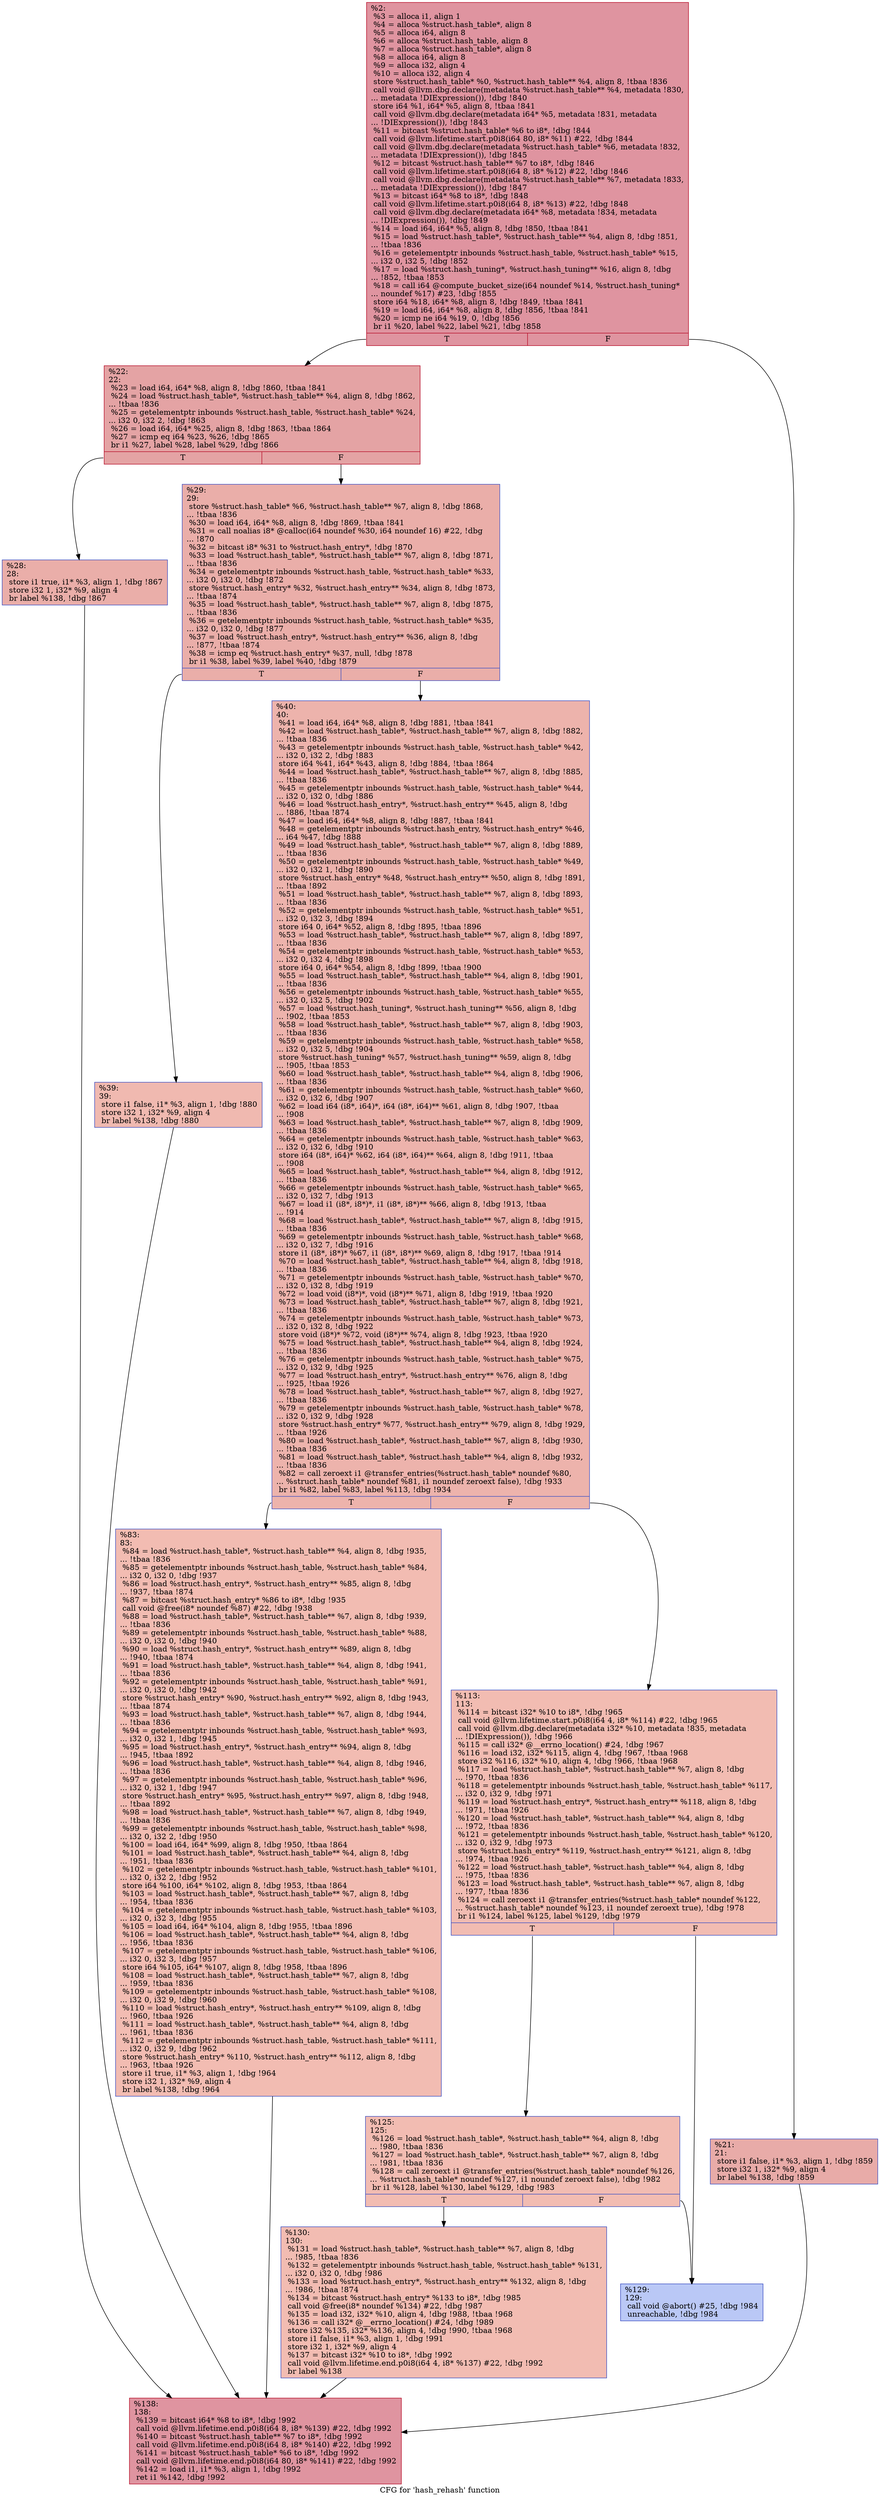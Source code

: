 digraph "CFG for 'hash_rehash' function" {
	label="CFG for 'hash_rehash' function";

	Node0x1ad2be0 [shape=record,color="#b70d28ff", style=filled, fillcolor="#b70d2870",label="{%2:\l  %3 = alloca i1, align 1\l  %4 = alloca %struct.hash_table*, align 8\l  %5 = alloca i64, align 8\l  %6 = alloca %struct.hash_table, align 8\l  %7 = alloca %struct.hash_table*, align 8\l  %8 = alloca i64, align 8\l  %9 = alloca i32, align 4\l  %10 = alloca i32, align 4\l  store %struct.hash_table* %0, %struct.hash_table** %4, align 8, !tbaa !836\l  call void @llvm.dbg.declare(metadata %struct.hash_table** %4, metadata !830,\l... metadata !DIExpression()), !dbg !840\l  store i64 %1, i64* %5, align 8, !tbaa !841\l  call void @llvm.dbg.declare(metadata i64* %5, metadata !831, metadata\l... !DIExpression()), !dbg !843\l  %11 = bitcast %struct.hash_table* %6 to i8*, !dbg !844\l  call void @llvm.lifetime.start.p0i8(i64 80, i8* %11) #22, !dbg !844\l  call void @llvm.dbg.declare(metadata %struct.hash_table* %6, metadata !832,\l... metadata !DIExpression()), !dbg !845\l  %12 = bitcast %struct.hash_table** %7 to i8*, !dbg !846\l  call void @llvm.lifetime.start.p0i8(i64 8, i8* %12) #22, !dbg !846\l  call void @llvm.dbg.declare(metadata %struct.hash_table** %7, metadata !833,\l... metadata !DIExpression()), !dbg !847\l  %13 = bitcast i64* %8 to i8*, !dbg !848\l  call void @llvm.lifetime.start.p0i8(i64 8, i8* %13) #22, !dbg !848\l  call void @llvm.dbg.declare(metadata i64* %8, metadata !834, metadata\l... !DIExpression()), !dbg !849\l  %14 = load i64, i64* %5, align 8, !dbg !850, !tbaa !841\l  %15 = load %struct.hash_table*, %struct.hash_table** %4, align 8, !dbg !851,\l... !tbaa !836\l  %16 = getelementptr inbounds %struct.hash_table, %struct.hash_table* %15,\l... i32 0, i32 5, !dbg !852\l  %17 = load %struct.hash_tuning*, %struct.hash_tuning** %16, align 8, !dbg\l... !852, !tbaa !853\l  %18 = call i64 @compute_bucket_size(i64 noundef %14, %struct.hash_tuning*\l... noundef %17) #23, !dbg !855\l  store i64 %18, i64* %8, align 8, !dbg !849, !tbaa !841\l  %19 = load i64, i64* %8, align 8, !dbg !856, !tbaa !841\l  %20 = icmp ne i64 %19, 0, !dbg !856\l  br i1 %20, label %22, label %21, !dbg !858\l|{<s0>T|<s1>F}}"];
	Node0x1ad2be0:s0 -> Node0x1ad2cf0;
	Node0x1ad2be0:s1 -> Node0x1ad2ca0;
	Node0x1ad2ca0 [shape=record,color="#3d50c3ff", style=filled, fillcolor="#cc403a70",label="{%21:\l21:                                               \l  store i1 false, i1* %3, align 1, !dbg !859\l  store i32 1, i32* %9, align 4\l  br label %138, !dbg !859\l}"];
	Node0x1ad2ca0 -> Node0x1ad3010;
	Node0x1ad2cf0 [shape=record,color="#b70d28ff", style=filled, fillcolor="#c32e3170",label="{%22:\l22:                                               \l  %23 = load i64, i64* %8, align 8, !dbg !860, !tbaa !841\l  %24 = load %struct.hash_table*, %struct.hash_table** %4, align 8, !dbg !862,\l... !tbaa !836\l  %25 = getelementptr inbounds %struct.hash_table, %struct.hash_table* %24,\l... i32 0, i32 2, !dbg !863\l  %26 = load i64, i64* %25, align 8, !dbg !863, !tbaa !864\l  %27 = icmp eq i64 %23, %26, !dbg !865\l  br i1 %27, label %28, label %29, !dbg !866\l|{<s0>T|<s1>F}}"];
	Node0x1ad2cf0:s0 -> Node0x1ad2d40;
	Node0x1ad2cf0:s1 -> Node0x1ad2d90;
	Node0x1ad2d40 [shape=record,color="#3d50c3ff", style=filled, fillcolor="#d0473d70",label="{%28:\l28:                                               \l  store i1 true, i1* %3, align 1, !dbg !867\l  store i32 1, i32* %9, align 4\l  br label %138, !dbg !867\l}"];
	Node0x1ad2d40 -> Node0x1ad3010;
	Node0x1ad2d90 [shape=record,color="#3d50c3ff", style=filled, fillcolor="#d0473d70",label="{%29:\l29:                                               \l  store %struct.hash_table* %6, %struct.hash_table** %7, align 8, !dbg !868,\l... !tbaa !836\l  %30 = load i64, i64* %8, align 8, !dbg !869, !tbaa !841\l  %31 = call noalias i8* @calloc(i64 noundef %30, i64 noundef 16) #22, !dbg\l... !870\l  %32 = bitcast i8* %31 to %struct.hash_entry*, !dbg !870\l  %33 = load %struct.hash_table*, %struct.hash_table** %7, align 8, !dbg !871,\l... !tbaa !836\l  %34 = getelementptr inbounds %struct.hash_table, %struct.hash_table* %33,\l... i32 0, i32 0, !dbg !872\l  store %struct.hash_entry* %32, %struct.hash_entry** %34, align 8, !dbg !873,\l... !tbaa !874\l  %35 = load %struct.hash_table*, %struct.hash_table** %7, align 8, !dbg !875,\l... !tbaa !836\l  %36 = getelementptr inbounds %struct.hash_table, %struct.hash_table* %35,\l... i32 0, i32 0, !dbg !877\l  %37 = load %struct.hash_entry*, %struct.hash_entry** %36, align 8, !dbg\l... !877, !tbaa !874\l  %38 = icmp eq %struct.hash_entry* %37, null, !dbg !878\l  br i1 %38, label %39, label %40, !dbg !879\l|{<s0>T|<s1>F}}"];
	Node0x1ad2d90:s0 -> Node0x1ad2de0;
	Node0x1ad2d90:s1 -> Node0x1ad2e30;
	Node0x1ad2de0 [shape=record,color="#3d50c3ff", style=filled, fillcolor="#de614d70",label="{%39:\l39:                                               \l  store i1 false, i1* %3, align 1, !dbg !880\l  store i32 1, i32* %9, align 4\l  br label %138, !dbg !880\l}"];
	Node0x1ad2de0 -> Node0x1ad3010;
	Node0x1ad2e30 [shape=record,color="#3d50c3ff", style=filled, fillcolor="#d6524470",label="{%40:\l40:                                               \l  %41 = load i64, i64* %8, align 8, !dbg !881, !tbaa !841\l  %42 = load %struct.hash_table*, %struct.hash_table** %7, align 8, !dbg !882,\l... !tbaa !836\l  %43 = getelementptr inbounds %struct.hash_table, %struct.hash_table* %42,\l... i32 0, i32 2, !dbg !883\l  store i64 %41, i64* %43, align 8, !dbg !884, !tbaa !864\l  %44 = load %struct.hash_table*, %struct.hash_table** %7, align 8, !dbg !885,\l... !tbaa !836\l  %45 = getelementptr inbounds %struct.hash_table, %struct.hash_table* %44,\l... i32 0, i32 0, !dbg !886\l  %46 = load %struct.hash_entry*, %struct.hash_entry** %45, align 8, !dbg\l... !886, !tbaa !874\l  %47 = load i64, i64* %8, align 8, !dbg !887, !tbaa !841\l  %48 = getelementptr inbounds %struct.hash_entry, %struct.hash_entry* %46,\l... i64 %47, !dbg !888\l  %49 = load %struct.hash_table*, %struct.hash_table** %7, align 8, !dbg !889,\l... !tbaa !836\l  %50 = getelementptr inbounds %struct.hash_table, %struct.hash_table* %49,\l... i32 0, i32 1, !dbg !890\l  store %struct.hash_entry* %48, %struct.hash_entry** %50, align 8, !dbg !891,\l... !tbaa !892\l  %51 = load %struct.hash_table*, %struct.hash_table** %7, align 8, !dbg !893,\l... !tbaa !836\l  %52 = getelementptr inbounds %struct.hash_table, %struct.hash_table* %51,\l... i32 0, i32 3, !dbg !894\l  store i64 0, i64* %52, align 8, !dbg !895, !tbaa !896\l  %53 = load %struct.hash_table*, %struct.hash_table** %7, align 8, !dbg !897,\l... !tbaa !836\l  %54 = getelementptr inbounds %struct.hash_table, %struct.hash_table* %53,\l... i32 0, i32 4, !dbg !898\l  store i64 0, i64* %54, align 8, !dbg !899, !tbaa !900\l  %55 = load %struct.hash_table*, %struct.hash_table** %4, align 8, !dbg !901,\l... !tbaa !836\l  %56 = getelementptr inbounds %struct.hash_table, %struct.hash_table* %55,\l... i32 0, i32 5, !dbg !902\l  %57 = load %struct.hash_tuning*, %struct.hash_tuning** %56, align 8, !dbg\l... !902, !tbaa !853\l  %58 = load %struct.hash_table*, %struct.hash_table** %7, align 8, !dbg !903,\l... !tbaa !836\l  %59 = getelementptr inbounds %struct.hash_table, %struct.hash_table* %58,\l... i32 0, i32 5, !dbg !904\l  store %struct.hash_tuning* %57, %struct.hash_tuning** %59, align 8, !dbg\l... !905, !tbaa !853\l  %60 = load %struct.hash_table*, %struct.hash_table** %4, align 8, !dbg !906,\l... !tbaa !836\l  %61 = getelementptr inbounds %struct.hash_table, %struct.hash_table* %60,\l... i32 0, i32 6, !dbg !907\l  %62 = load i64 (i8*, i64)*, i64 (i8*, i64)** %61, align 8, !dbg !907, !tbaa\l... !908\l  %63 = load %struct.hash_table*, %struct.hash_table** %7, align 8, !dbg !909,\l... !tbaa !836\l  %64 = getelementptr inbounds %struct.hash_table, %struct.hash_table* %63,\l... i32 0, i32 6, !dbg !910\l  store i64 (i8*, i64)* %62, i64 (i8*, i64)** %64, align 8, !dbg !911, !tbaa\l... !908\l  %65 = load %struct.hash_table*, %struct.hash_table** %4, align 8, !dbg !912,\l... !tbaa !836\l  %66 = getelementptr inbounds %struct.hash_table, %struct.hash_table* %65,\l... i32 0, i32 7, !dbg !913\l  %67 = load i1 (i8*, i8*)*, i1 (i8*, i8*)** %66, align 8, !dbg !913, !tbaa\l... !914\l  %68 = load %struct.hash_table*, %struct.hash_table** %7, align 8, !dbg !915,\l... !tbaa !836\l  %69 = getelementptr inbounds %struct.hash_table, %struct.hash_table* %68,\l... i32 0, i32 7, !dbg !916\l  store i1 (i8*, i8*)* %67, i1 (i8*, i8*)** %69, align 8, !dbg !917, !tbaa !914\l  %70 = load %struct.hash_table*, %struct.hash_table** %4, align 8, !dbg !918,\l... !tbaa !836\l  %71 = getelementptr inbounds %struct.hash_table, %struct.hash_table* %70,\l... i32 0, i32 8, !dbg !919\l  %72 = load void (i8*)*, void (i8*)** %71, align 8, !dbg !919, !tbaa !920\l  %73 = load %struct.hash_table*, %struct.hash_table** %7, align 8, !dbg !921,\l... !tbaa !836\l  %74 = getelementptr inbounds %struct.hash_table, %struct.hash_table* %73,\l... i32 0, i32 8, !dbg !922\l  store void (i8*)* %72, void (i8*)** %74, align 8, !dbg !923, !tbaa !920\l  %75 = load %struct.hash_table*, %struct.hash_table** %4, align 8, !dbg !924,\l... !tbaa !836\l  %76 = getelementptr inbounds %struct.hash_table, %struct.hash_table* %75,\l... i32 0, i32 9, !dbg !925\l  %77 = load %struct.hash_entry*, %struct.hash_entry** %76, align 8, !dbg\l... !925, !tbaa !926\l  %78 = load %struct.hash_table*, %struct.hash_table** %7, align 8, !dbg !927,\l... !tbaa !836\l  %79 = getelementptr inbounds %struct.hash_table, %struct.hash_table* %78,\l... i32 0, i32 9, !dbg !928\l  store %struct.hash_entry* %77, %struct.hash_entry** %79, align 8, !dbg !929,\l... !tbaa !926\l  %80 = load %struct.hash_table*, %struct.hash_table** %7, align 8, !dbg !930,\l... !tbaa !836\l  %81 = load %struct.hash_table*, %struct.hash_table** %4, align 8, !dbg !932,\l... !tbaa !836\l  %82 = call zeroext i1 @transfer_entries(%struct.hash_table* noundef %80,\l... %struct.hash_table* noundef %81, i1 noundef zeroext false), !dbg !933\l  br i1 %82, label %83, label %113, !dbg !934\l|{<s0>T|<s1>F}}"];
	Node0x1ad2e30:s0 -> Node0x1ad2e80;
	Node0x1ad2e30:s1 -> Node0x1ad2ed0;
	Node0x1ad2e80 [shape=record,color="#3d50c3ff", style=filled, fillcolor="#e1675170",label="{%83:\l83:                                               \l  %84 = load %struct.hash_table*, %struct.hash_table** %4, align 8, !dbg !935,\l... !tbaa !836\l  %85 = getelementptr inbounds %struct.hash_table, %struct.hash_table* %84,\l... i32 0, i32 0, !dbg !937\l  %86 = load %struct.hash_entry*, %struct.hash_entry** %85, align 8, !dbg\l... !937, !tbaa !874\l  %87 = bitcast %struct.hash_entry* %86 to i8*, !dbg !935\l  call void @free(i8* noundef %87) #22, !dbg !938\l  %88 = load %struct.hash_table*, %struct.hash_table** %7, align 8, !dbg !939,\l... !tbaa !836\l  %89 = getelementptr inbounds %struct.hash_table, %struct.hash_table* %88,\l... i32 0, i32 0, !dbg !940\l  %90 = load %struct.hash_entry*, %struct.hash_entry** %89, align 8, !dbg\l... !940, !tbaa !874\l  %91 = load %struct.hash_table*, %struct.hash_table** %4, align 8, !dbg !941,\l... !tbaa !836\l  %92 = getelementptr inbounds %struct.hash_table, %struct.hash_table* %91,\l... i32 0, i32 0, !dbg !942\l  store %struct.hash_entry* %90, %struct.hash_entry** %92, align 8, !dbg !943,\l... !tbaa !874\l  %93 = load %struct.hash_table*, %struct.hash_table** %7, align 8, !dbg !944,\l... !tbaa !836\l  %94 = getelementptr inbounds %struct.hash_table, %struct.hash_table* %93,\l... i32 0, i32 1, !dbg !945\l  %95 = load %struct.hash_entry*, %struct.hash_entry** %94, align 8, !dbg\l... !945, !tbaa !892\l  %96 = load %struct.hash_table*, %struct.hash_table** %4, align 8, !dbg !946,\l... !tbaa !836\l  %97 = getelementptr inbounds %struct.hash_table, %struct.hash_table* %96,\l... i32 0, i32 1, !dbg !947\l  store %struct.hash_entry* %95, %struct.hash_entry** %97, align 8, !dbg !948,\l... !tbaa !892\l  %98 = load %struct.hash_table*, %struct.hash_table** %7, align 8, !dbg !949,\l... !tbaa !836\l  %99 = getelementptr inbounds %struct.hash_table, %struct.hash_table* %98,\l... i32 0, i32 2, !dbg !950\l  %100 = load i64, i64* %99, align 8, !dbg !950, !tbaa !864\l  %101 = load %struct.hash_table*, %struct.hash_table** %4, align 8, !dbg\l... !951, !tbaa !836\l  %102 = getelementptr inbounds %struct.hash_table, %struct.hash_table* %101,\l... i32 0, i32 2, !dbg !952\l  store i64 %100, i64* %102, align 8, !dbg !953, !tbaa !864\l  %103 = load %struct.hash_table*, %struct.hash_table** %7, align 8, !dbg\l... !954, !tbaa !836\l  %104 = getelementptr inbounds %struct.hash_table, %struct.hash_table* %103,\l... i32 0, i32 3, !dbg !955\l  %105 = load i64, i64* %104, align 8, !dbg !955, !tbaa !896\l  %106 = load %struct.hash_table*, %struct.hash_table** %4, align 8, !dbg\l... !956, !tbaa !836\l  %107 = getelementptr inbounds %struct.hash_table, %struct.hash_table* %106,\l... i32 0, i32 3, !dbg !957\l  store i64 %105, i64* %107, align 8, !dbg !958, !tbaa !896\l  %108 = load %struct.hash_table*, %struct.hash_table** %7, align 8, !dbg\l... !959, !tbaa !836\l  %109 = getelementptr inbounds %struct.hash_table, %struct.hash_table* %108,\l... i32 0, i32 9, !dbg !960\l  %110 = load %struct.hash_entry*, %struct.hash_entry** %109, align 8, !dbg\l... !960, !tbaa !926\l  %111 = load %struct.hash_table*, %struct.hash_table** %4, align 8, !dbg\l... !961, !tbaa !836\l  %112 = getelementptr inbounds %struct.hash_table, %struct.hash_table* %111,\l... i32 0, i32 9, !dbg !962\l  store %struct.hash_entry* %110, %struct.hash_entry** %112, align 8, !dbg\l... !963, !tbaa !926\l  store i1 true, i1* %3, align 1, !dbg !964\l  store i32 1, i32* %9, align 4\l  br label %138, !dbg !964\l}"];
	Node0x1ad2e80 -> Node0x1ad3010;
	Node0x1ad2ed0 [shape=record,color="#3d50c3ff", style=filled, fillcolor="#e1675170",label="{%113:\l113:                                              \l  %114 = bitcast i32* %10 to i8*, !dbg !965\l  call void @llvm.lifetime.start.p0i8(i64 4, i8* %114) #22, !dbg !965\l  call void @llvm.dbg.declare(metadata i32* %10, metadata !835, metadata\l... !DIExpression()), !dbg !966\l  %115 = call i32* @__errno_location() #24, !dbg !967\l  %116 = load i32, i32* %115, align 4, !dbg !967, !tbaa !968\l  store i32 %116, i32* %10, align 4, !dbg !966, !tbaa !968\l  %117 = load %struct.hash_table*, %struct.hash_table** %7, align 8, !dbg\l... !970, !tbaa !836\l  %118 = getelementptr inbounds %struct.hash_table, %struct.hash_table* %117,\l... i32 0, i32 9, !dbg !971\l  %119 = load %struct.hash_entry*, %struct.hash_entry** %118, align 8, !dbg\l... !971, !tbaa !926\l  %120 = load %struct.hash_table*, %struct.hash_table** %4, align 8, !dbg\l... !972, !tbaa !836\l  %121 = getelementptr inbounds %struct.hash_table, %struct.hash_table* %120,\l... i32 0, i32 9, !dbg !973\l  store %struct.hash_entry* %119, %struct.hash_entry** %121, align 8, !dbg\l... !974, !tbaa !926\l  %122 = load %struct.hash_table*, %struct.hash_table** %4, align 8, !dbg\l... !975, !tbaa !836\l  %123 = load %struct.hash_table*, %struct.hash_table** %7, align 8, !dbg\l... !977, !tbaa !836\l  %124 = call zeroext i1 @transfer_entries(%struct.hash_table* noundef %122,\l... %struct.hash_table* noundef %123, i1 noundef zeroext true), !dbg !978\l  br i1 %124, label %125, label %129, !dbg !979\l|{<s0>T|<s1>F}}"];
	Node0x1ad2ed0:s0 -> Node0x1ad2f20;
	Node0x1ad2ed0:s1 -> Node0x1ad2f70;
	Node0x1ad2f20 [shape=record,color="#3d50c3ff", style=filled, fillcolor="#e1675170",label="{%125:\l125:                                              \l  %126 = load %struct.hash_table*, %struct.hash_table** %4, align 8, !dbg\l... !980, !tbaa !836\l  %127 = load %struct.hash_table*, %struct.hash_table** %7, align 8, !dbg\l... !981, !tbaa !836\l  %128 = call zeroext i1 @transfer_entries(%struct.hash_table* noundef %126,\l... %struct.hash_table* noundef %127, i1 noundef zeroext false), !dbg !982\l  br i1 %128, label %130, label %129, !dbg !983\l|{<s0>T|<s1>F}}"];
	Node0x1ad2f20:s0 -> Node0x1ad2fc0;
	Node0x1ad2f20:s1 -> Node0x1ad2f70;
	Node0x1ad2f70 [shape=record,color="#3d50c3ff", style=filled, fillcolor="#6282ea70",label="{%129:\l129:                                              \l  call void @abort() #25, !dbg !984\l  unreachable, !dbg !984\l}"];
	Node0x1ad2fc0 [shape=record,color="#3d50c3ff", style=filled, fillcolor="#e1675170",label="{%130:\l130:                                              \l  %131 = load %struct.hash_table*, %struct.hash_table** %7, align 8, !dbg\l... !985, !tbaa !836\l  %132 = getelementptr inbounds %struct.hash_table, %struct.hash_table* %131,\l... i32 0, i32 0, !dbg !986\l  %133 = load %struct.hash_entry*, %struct.hash_entry** %132, align 8, !dbg\l... !986, !tbaa !874\l  %134 = bitcast %struct.hash_entry* %133 to i8*, !dbg !985\l  call void @free(i8* noundef %134) #22, !dbg !987\l  %135 = load i32, i32* %10, align 4, !dbg !988, !tbaa !968\l  %136 = call i32* @__errno_location() #24, !dbg !989\l  store i32 %135, i32* %136, align 4, !dbg !990, !tbaa !968\l  store i1 false, i1* %3, align 1, !dbg !991\l  store i32 1, i32* %9, align 4\l  %137 = bitcast i32* %10 to i8*, !dbg !992\l  call void @llvm.lifetime.end.p0i8(i64 4, i8* %137) #22, !dbg !992\l  br label %138\l}"];
	Node0x1ad2fc0 -> Node0x1ad3010;
	Node0x1ad3010 [shape=record,color="#b70d28ff", style=filled, fillcolor="#b70d2870",label="{%138:\l138:                                              \l  %139 = bitcast i64* %8 to i8*, !dbg !992\l  call void @llvm.lifetime.end.p0i8(i64 8, i8* %139) #22, !dbg !992\l  %140 = bitcast %struct.hash_table** %7 to i8*, !dbg !992\l  call void @llvm.lifetime.end.p0i8(i64 8, i8* %140) #22, !dbg !992\l  %141 = bitcast %struct.hash_table* %6 to i8*, !dbg !992\l  call void @llvm.lifetime.end.p0i8(i64 80, i8* %141) #22, !dbg !992\l  %142 = load i1, i1* %3, align 1, !dbg !992\l  ret i1 %142, !dbg !992\l}"];
}
